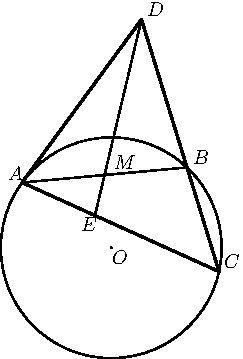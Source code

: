 import graph; size(6cm); real lsf=0.5; pen dps=linewidth(0.7)+fontsize(10); defaultpen(dps); pen ds=black; real xmin=-2.331958087140962,xmax=4.015066438400374,ymin=-1.2461297557810445,ymax=3.1653868852480915; 
pair O=(0.,0.), A=(-0.5369254417849577,0.393025333233963), B=(0.45659961575801433,0.4840192490896135), M=(-0.04016291301347169,0.43852229116178826), C=(0.6497433207151138,-0.14349724661378177), D=(0.18221857433033226,1.375472737788047); 
draw(circle(O,0.6654005129240882),linewidth(0.8)); draw(A--B,linewidth(0.8)); draw(A--C,linewidth(1.2)); draw(D--(-0.09805649611395799,0.1946017238938205),linewidth(0.8)); draw(D--C,linewidth(1.2)); draw(D--A,linewidth(1.2)); 
dot(O,linewidth(1.pt)+ds); label("$O$",(-0.010378151196807822,-0.11365173824731066),NE*lsf); dot(A,linewidth(1.pt)+ds); label("$A$",(-0.6383886881927875,0.3959633696428696),NE*lsf); dot(B,linewidth(1.pt)+ds); label("$B$",(0.4786464472836682,0.4937682893389648),NE*lsf); dot(M,linewidth(1.pt)+ds); label("$M$",(0.005064730860470367,0.4628825252244084),NE*lsf); dot(C,linewidth(1.pt)+ds); label("$C$",(0.6691086593234326,-0.13424224765701492),NE*lsf); dot(D,linewidth(1.pt)+ds); label("$D$",(0.20067457025266078,1.3843078213086737),NE*lsf); dot((-0.09805649611395799,0.1946017238938205),linewidth(1.pt)+ds); label("$E$",(-0.1956927358841461,0.0871057284973058),NE*lsf); 
clip((xmin,ymin)--(xmin,ymax)--(xmax,ymax)--(xmax,ymin)--cycle); 